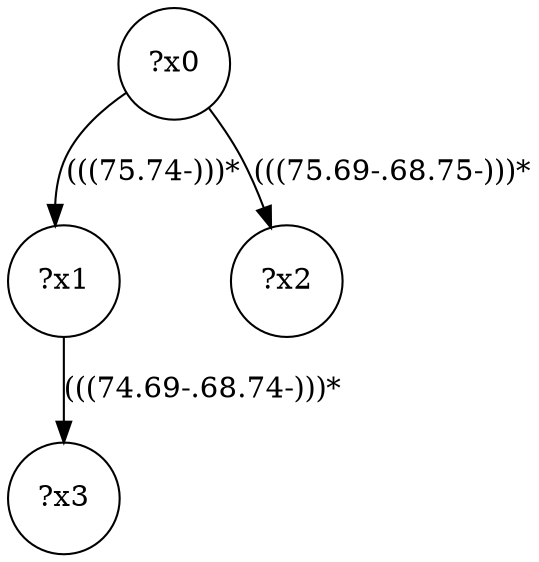 digraph g {
	x0 [shape=circle, label="?x0"];
	x1 [shape=circle, label="?x1"];
	x0 -> x1 [label="(((75.74-)))*"];
	x2 [shape=circle, label="?x2"];
	x0 -> x2 [label="(((75.69-.68.75-)))*"];
	x3 [shape=circle, label="?x3"];
	x1 -> x3 [label="(((74.69-.68.74-)))*"];
}
